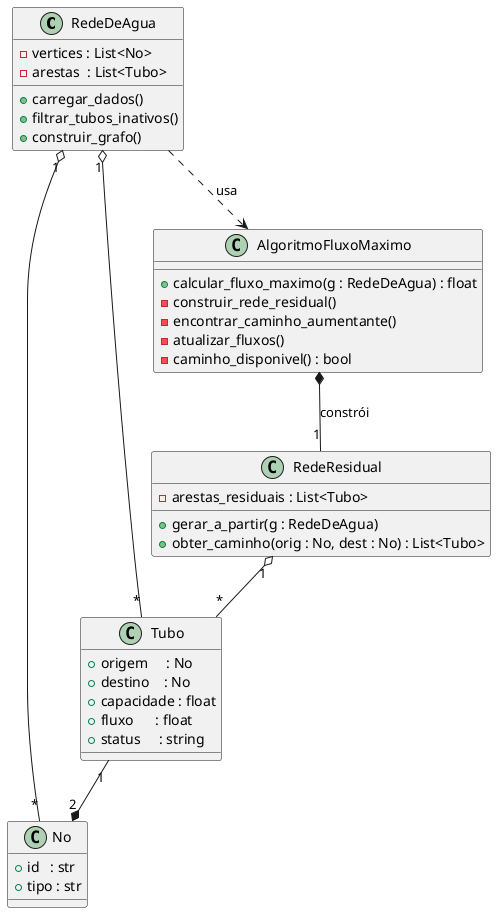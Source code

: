 @startuml diagrama-classes
' =================== CLASSES PRINCIPAIS ===================
class RedeDeAgua {
  - vertices : List<No>
  - arestas  : List<Tubo>
  + carregar_dados()
  + filtrar_tubos_inativos()
  + construir_grafo()
}

class No {
  + id   : str
  + tipo : str
}

class Tubo {
  + origem     : No
  + destino    : No
  + capacidade : float
  + fluxo      : float
  + status     : string
}

class AlgoritmoFluxoMaximo {
  + calcular_fluxo_maximo(g : RedeDeAgua) : float
  - construir_rede_residual()
  - encontrar_caminho_aumentante()
  - atualizar_fluxos()
  - caminho_disponivel() : bool
}

class RedeResidual {
  - arestas_residuais : List<Tubo>
  + gerar_a_partir(g : RedeDeAgua)
  + obter_caminho(orig : No, dest : No) : List<Tubo>
}

' =================== RELACIONAMENTOS ===================
' Rede → Nós e Tubos
RedeDeAgua "1" o-- "*" No
RedeDeAgua "1" o-- "*" Tubo

' Tubo conecta dois nós
Tubo "1" --* "2" No

' Algoritmo usa a Rede (dependência – seta tracejada)
RedeDeAgua ..> AlgoritmoFluxoMaximo : usa

' Algoritmo compõe uma Rede Residual interna
AlgoritmoFluxoMaximo *-- "1" RedeResidual : constrói

' Rede Residual contém Tubos residuais
RedeResidual "1" o-- "*" Tubo

@enduml